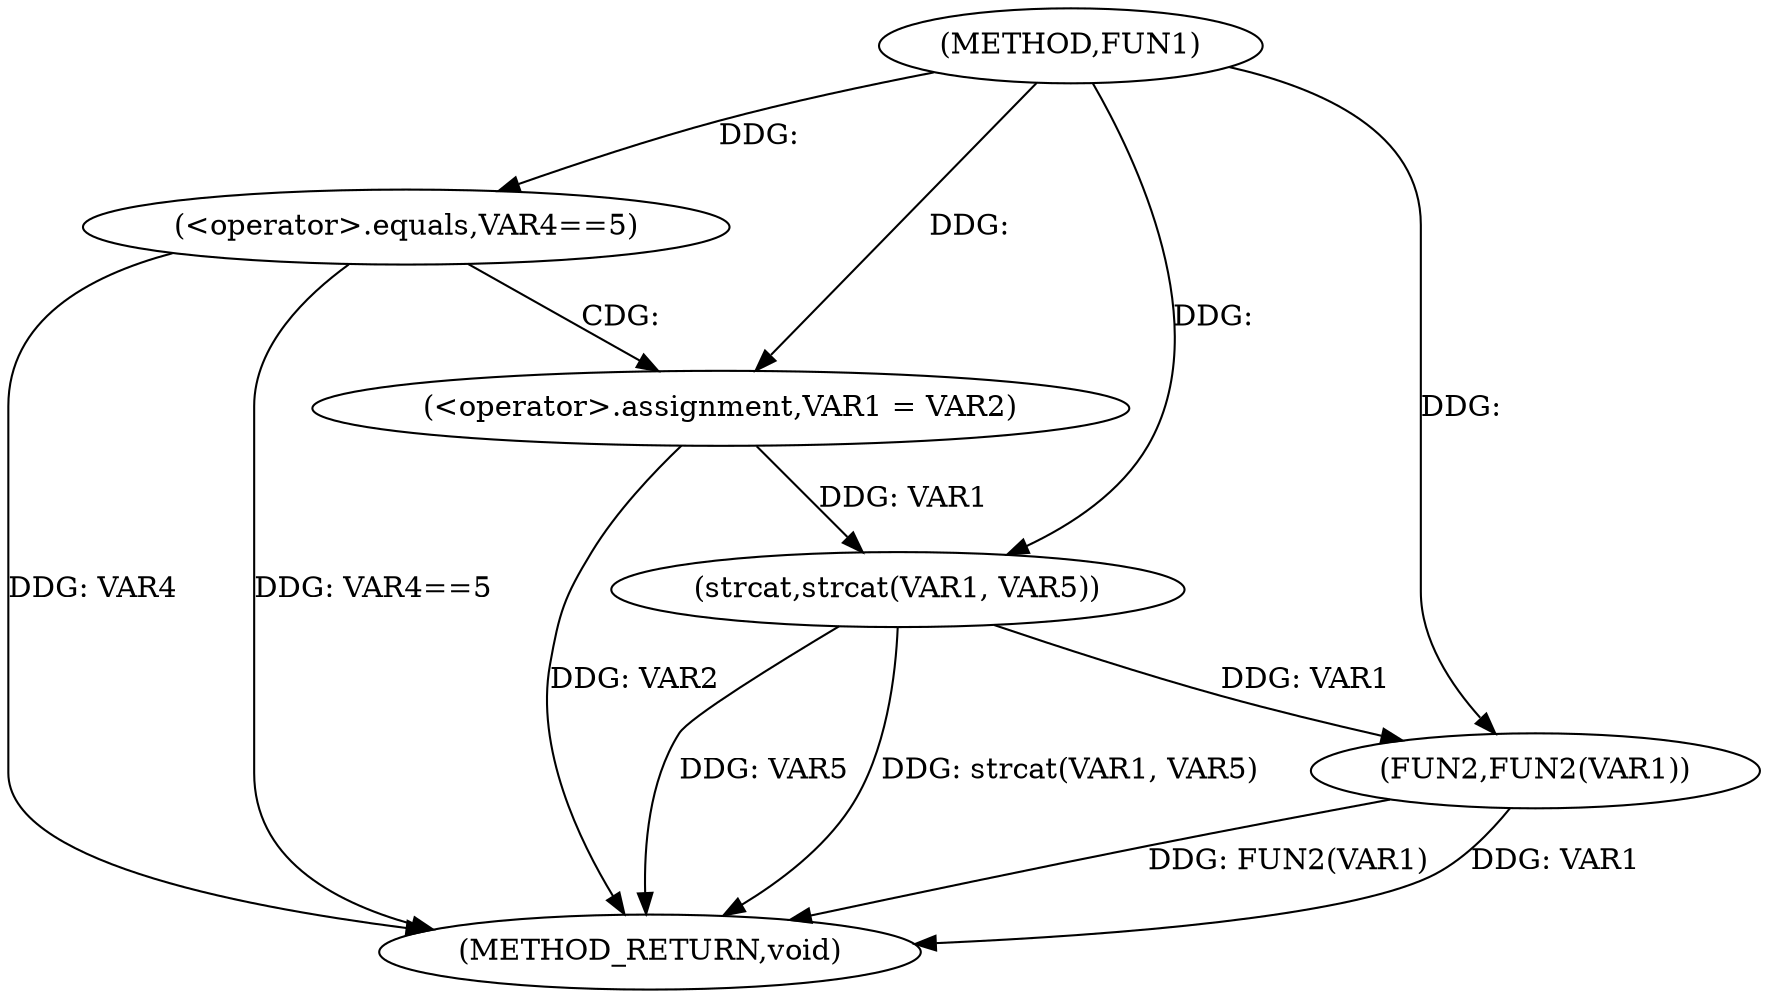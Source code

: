 digraph FUN1 {  
"1000100" [label = "(METHOD,FUN1)" ]
"1000120" [label = "(METHOD_RETURN,void)" ]
"1000106" [label = "(<operator>.equals,VAR4==5)" ]
"1000110" [label = "(<operator>.assignment,VAR1 = VAR2)" ]
"1000115" [label = "(strcat,strcat(VAR1, VAR5))" ]
"1000118" [label = "(FUN2,FUN2(VAR1))" ]
  "1000115" -> "1000120"  [ label = "DDG: VAR5"] 
  "1000106" -> "1000120"  [ label = "DDG: VAR4"] 
  "1000115" -> "1000120"  [ label = "DDG: strcat(VAR1, VAR5)"] 
  "1000118" -> "1000120"  [ label = "DDG: FUN2(VAR1)"] 
  "1000110" -> "1000120"  [ label = "DDG: VAR2"] 
  "1000118" -> "1000120"  [ label = "DDG: VAR1"] 
  "1000106" -> "1000120"  [ label = "DDG: VAR4==5"] 
  "1000100" -> "1000106"  [ label = "DDG: "] 
  "1000100" -> "1000110"  [ label = "DDG: "] 
  "1000110" -> "1000115"  [ label = "DDG: VAR1"] 
  "1000100" -> "1000115"  [ label = "DDG: "] 
  "1000115" -> "1000118"  [ label = "DDG: VAR1"] 
  "1000100" -> "1000118"  [ label = "DDG: "] 
  "1000106" -> "1000110"  [ label = "CDG: "] 
}
